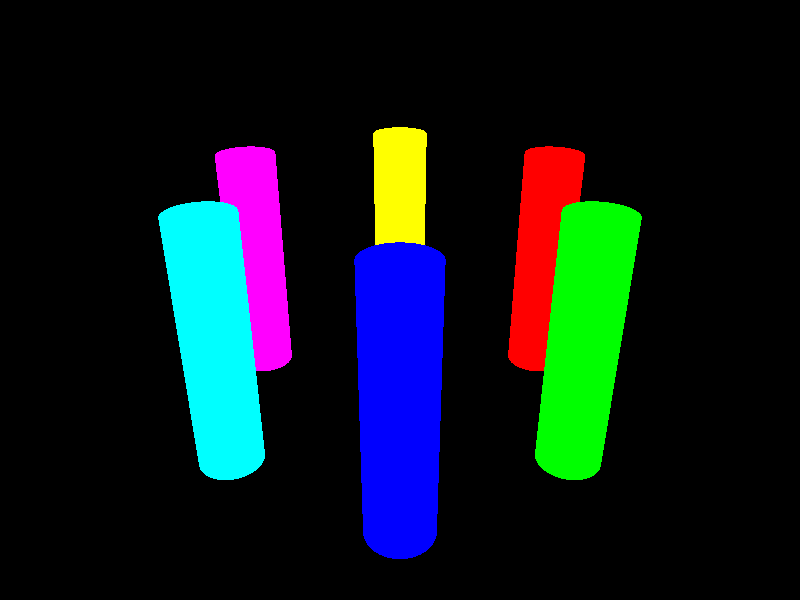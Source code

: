 #include "shapes.inc"
#include "colors.inc"

camera{
  location <0,5,-10>
  look_at <0,0,0>
  angle 60
}

light_source{<0,10,0> color White}     
light_source{<0,15,-15> color White}            


object{                  
  Disk_Y
  scale <0.5,2,0.5>
  translate <0,0,3>
  pigment {color Yellow}
  rotate 60*0*y
}
object{                  
  Disk_Y
  scale <0.5,2,0.5>
  translate <0,0,3>
  pigment {color Red}
  rotate 60*1*y
}
object{                  
  Disk_Y
 scale <0.5,2,0.5>
  translate <0,0,3>
  pigment {color Green}
   rotate 60*2*y
}object{                  
  Disk_Y
  scale <0.5,2,0.5>
  translate <0,0,3>
  pigment {color Blue}
  rotate 60*3*y
}   
object{                  
  Disk_Y
  scale <0.5,2,0.5>
  translate <0,0,3>
  pigment {color Cyan}
  rotate 60*4*y
}object{                  
  Disk_Y
  scale <0.5,2,0.5>
  translate <0,0,3>
  pigment {color Magenta}
  rotate 60*5*y
}           
